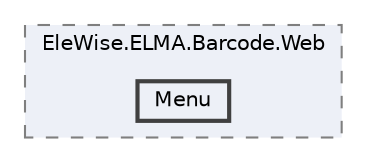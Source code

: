 digraph "Web/Modules/EleWise.ELMA.Barcode.Web/Menu"
{
 // LATEX_PDF_SIZE
  bgcolor="transparent";
  edge [fontname=Helvetica,fontsize=10,labelfontname=Helvetica,labelfontsize=10];
  node [fontname=Helvetica,fontsize=10,shape=box,height=0.2,width=0.4];
  compound=true
  subgraph clusterdir_6cc39bfd70c26501a3db6b9f98789448 {
    graph [ bgcolor="#edf0f7", pencolor="grey50", label="EleWise.ELMA.Barcode.Web", fontname=Helvetica,fontsize=10 style="filled,dashed", URL="dir_6cc39bfd70c26501a3db6b9f98789448.html",tooltip=""]
  dir_a086321f259adbb19ac70c52f6c70878 [label="Menu", fillcolor="#edf0f7", color="grey25", style="filled,bold", URL="dir_a086321f259adbb19ac70c52f6c70878.html",tooltip=""];
  }
}
